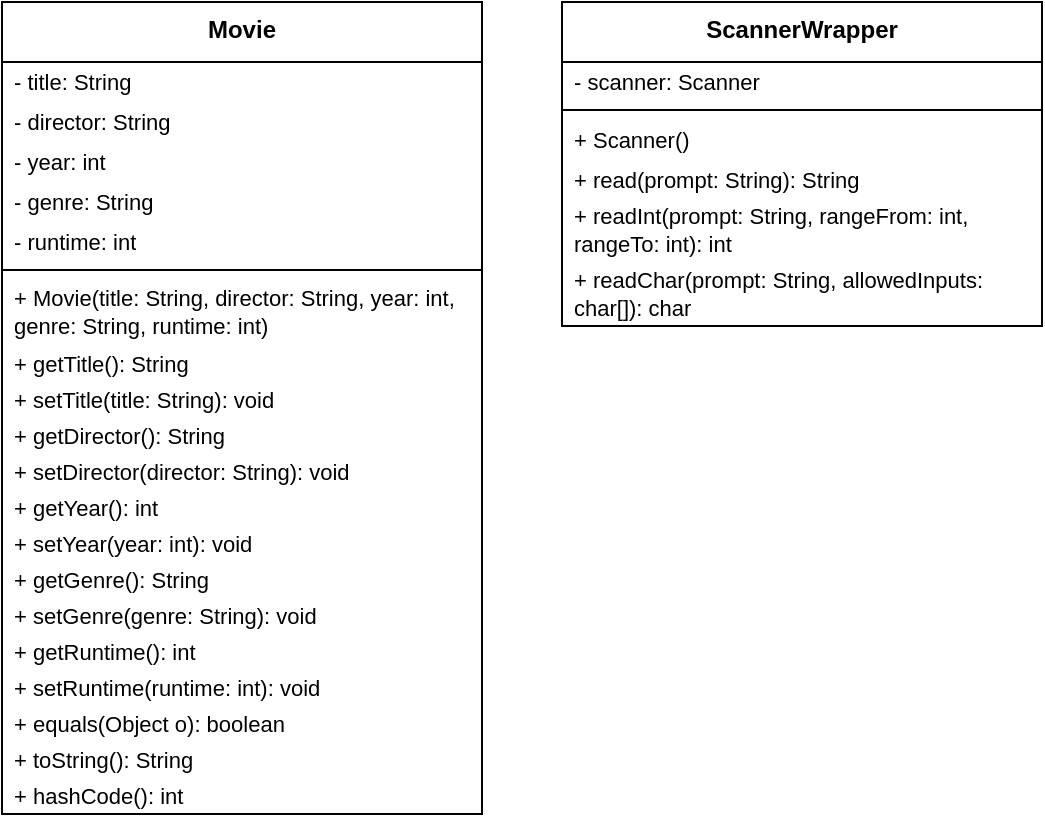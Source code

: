 <mxfile version="22.0.2" type="device">
  <diagram id="C5RBs43oDa-KdzZeNtuy" name="Page-1">
    <mxGraphModel dx="474" dy="782" grid="1" gridSize="10" guides="1" tooltips="1" connect="1" arrows="1" fold="1" page="1" pageScale="1" pageWidth="600" pageHeight="490" math="0" shadow="0">
      <root>
        <mxCell id="WIyWlLk6GJQsqaUBKTNV-0" />
        <mxCell id="WIyWlLk6GJQsqaUBKTNV-1" parent="WIyWlLk6GJQsqaUBKTNV-0" />
        <mxCell id="oAeWeOyywlavheIQp_EQ-43" value="Movie" style="swimlane;fontStyle=1;align=center;verticalAlign=top;childLayout=stackLayout;horizontal=1;startSize=30;horizontalStack=0;resizeParent=1;resizeParentMax=0;resizeLast=0;collapsible=0;marginBottom=0;whiteSpace=wrap;html=1;" parent="WIyWlLk6GJQsqaUBKTNV-1" vertex="1">
          <mxGeometry x="40" y="40" width="240" height="406" as="geometry" />
        </mxCell>
        <mxCell id="oAeWeOyywlavheIQp_EQ-44" value="- title: String" style="text;strokeColor=none;fillColor=none;align=left;verticalAlign=middle;spacingLeft=4;spacingRight=4;overflow=hidden;rotatable=0;points=[[0,0.5],[1,0.5]];portConstraint=eastwest;whiteSpace=wrap;html=1;fontSize=11;" parent="oAeWeOyywlavheIQp_EQ-43" vertex="1">
          <mxGeometry y="30" width="240" height="20" as="geometry" />
        </mxCell>
        <mxCell id="rgos0depHT-uJ3BXyTeP-0" value="- director: String" style="text;strokeColor=none;fillColor=none;align=left;verticalAlign=middle;spacingLeft=4;spacingRight=4;overflow=hidden;rotatable=0;points=[[0,0.5],[1,0.5]];portConstraint=eastwest;whiteSpace=wrap;html=1;fontSize=11;" parent="oAeWeOyywlavheIQp_EQ-43" vertex="1">
          <mxGeometry y="50" width="240" height="20" as="geometry" />
        </mxCell>
        <mxCell id="rgos0depHT-uJ3BXyTeP-2" value="- year: int" style="text;strokeColor=none;fillColor=none;align=left;verticalAlign=middle;spacingLeft=4;spacingRight=4;overflow=hidden;rotatable=0;points=[[0,0.5],[1,0.5]];portConstraint=eastwest;whiteSpace=wrap;html=1;fontSize=11;" parent="oAeWeOyywlavheIQp_EQ-43" vertex="1">
          <mxGeometry y="70" width="240" height="20" as="geometry" />
        </mxCell>
        <mxCell id="rgos0depHT-uJ3BXyTeP-3" value="- genre: String" style="text;strokeColor=none;fillColor=none;align=left;verticalAlign=middle;spacingLeft=4;spacingRight=4;overflow=hidden;rotatable=0;points=[[0,0.5],[1,0.5]];portConstraint=eastwest;whiteSpace=wrap;html=1;fontSize=11;" parent="oAeWeOyywlavheIQp_EQ-43" vertex="1">
          <mxGeometry y="90" width="240" height="20" as="geometry" />
        </mxCell>
        <mxCell id="rgos0depHT-uJ3BXyTeP-1" value="- runtime: int" style="text;strokeColor=none;fillColor=none;align=left;verticalAlign=middle;spacingLeft=4;spacingRight=4;overflow=hidden;rotatable=0;points=[[0,0.5],[1,0.5]];portConstraint=eastwest;whiteSpace=wrap;html=1;fontSize=11;" parent="oAeWeOyywlavheIQp_EQ-43" vertex="1">
          <mxGeometry y="110" width="240" height="20" as="geometry" />
        </mxCell>
        <mxCell id="oAeWeOyywlavheIQp_EQ-49" value="" style="line;strokeWidth=1;fillColor=none;align=left;verticalAlign=middle;spacingTop=-1;spacingLeft=3;spacingRight=3;rotatable=0;labelPosition=right;points=[];portConstraint=eastwest;strokeColor=inherit;" parent="oAeWeOyywlavheIQp_EQ-43" vertex="1">
          <mxGeometry y="130" width="240" height="8" as="geometry" />
        </mxCell>
        <mxCell id="oAeWeOyywlavheIQp_EQ-51" value="+&amp;nbsp;Movie(title: String, director: String, year: int, genre: String, runtime: int)" style="text;strokeColor=none;fillColor=none;align=left;verticalAlign=middle;spacingLeft=4;spacingRight=4;overflow=hidden;rotatable=0;points=[[0,0.5],[1,0.5]];portConstraint=eastwest;whiteSpace=wrap;html=1;fontSize=11;" parent="oAeWeOyywlavheIQp_EQ-43" vertex="1">
          <mxGeometry y="138" width="240" height="34" as="geometry" />
        </mxCell>
        <mxCell id="bbliB93K8uDW3tGXe22l-0" value="+&amp;nbsp;getTitle(&lt;span style=&quot;background-color: initial;&quot;&gt;): String&lt;/span&gt;" style="text;strokeColor=none;fillColor=none;align=left;verticalAlign=middle;spacingLeft=4;spacingRight=4;overflow=hidden;rotatable=0;points=[[0,0.5],[1,0.5]];portConstraint=eastwest;whiteSpace=wrap;html=1;fontSize=11;" vertex="1" parent="oAeWeOyywlavheIQp_EQ-43">
          <mxGeometry y="172" width="240" height="18" as="geometry" />
        </mxCell>
        <mxCell id="oAeWeOyywlavheIQp_EQ-54" value="+&amp;nbsp;setTitle(title: String&lt;span style=&quot;background-color: initial;&quot;&gt;): void&lt;/span&gt;" style="text;strokeColor=none;fillColor=none;align=left;verticalAlign=middle;spacingLeft=4;spacingRight=4;overflow=hidden;rotatable=0;points=[[0,0.5],[1,0.5]];portConstraint=eastwest;whiteSpace=wrap;html=1;fontSize=11;" parent="oAeWeOyywlavheIQp_EQ-43" vertex="1">
          <mxGeometry y="190" width="240" height="18" as="geometry" />
        </mxCell>
        <mxCell id="bbliB93K8uDW3tGXe22l-1" value="+&amp;nbsp;getDirector(&lt;span style=&quot;background-color: initial;&quot;&gt;): String&lt;/span&gt;" style="text;strokeColor=none;fillColor=none;align=left;verticalAlign=middle;spacingLeft=4;spacingRight=4;overflow=hidden;rotatable=0;points=[[0,0.5],[1,0.5]];portConstraint=eastwest;whiteSpace=wrap;html=1;fontSize=11;" vertex="1" parent="oAeWeOyywlavheIQp_EQ-43">
          <mxGeometry y="208" width="240" height="18" as="geometry" />
        </mxCell>
        <mxCell id="oAeWeOyywlavheIQp_EQ-55" value="+&amp;nbsp;setDirector(director: String): void" style="text;strokeColor=none;fillColor=none;align=left;verticalAlign=middle;spacingLeft=4;spacingRight=4;overflow=hidden;rotatable=0;points=[[0,0.5],[1,0.5]];portConstraint=eastwest;whiteSpace=wrap;html=1;fontSize=11;" parent="oAeWeOyywlavheIQp_EQ-43" vertex="1">
          <mxGeometry y="226" width="240" height="18" as="geometry" />
        </mxCell>
        <mxCell id="bbliB93K8uDW3tGXe22l-2" value="+ getYear(&lt;span style=&quot;background-color: initial;&quot;&gt;): int&lt;/span&gt;" style="text;strokeColor=none;fillColor=none;align=left;verticalAlign=middle;spacingLeft=4;spacingRight=4;overflow=hidden;rotatable=0;points=[[0,0.5],[1,0.5]];portConstraint=eastwest;whiteSpace=wrap;html=1;fontSize=11;" vertex="1" parent="oAeWeOyywlavheIQp_EQ-43">
          <mxGeometry y="244" width="240" height="18" as="geometry" />
        </mxCell>
        <mxCell id="oAeWeOyywlavheIQp_EQ-56" value="+&amp;nbsp;setYear(year: int): void" style="text;strokeColor=none;fillColor=none;align=left;verticalAlign=middle;spacingLeft=4;spacingRight=4;overflow=hidden;rotatable=0;points=[[0,0.5],[1,0.5]];portConstraint=eastwest;whiteSpace=wrap;html=1;fontSize=11;" parent="oAeWeOyywlavheIQp_EQ-43" vertex="1">
          <mxGeometry y="262" width="240" height="18" as="geometry" />
        </mxCell>
        <mxCell id="bbliB93K8uDW3tGXe22l-3" value="+&amp;nbsp;getGenre(&lt;span style=&quot;background-color: initial;&quot;&gt;): String&lt;/span&gt;" style="text;strokeColor=none;fillColor=none;align=left;verticalAlign=middle;spacingLeft=4;spacingRight=4;overflow=hidden;rotatable=0;points=[[0,0.5],[1,0.5]];portConstraint=eastwest;whiteSpace=wrap;html=1;fontSize=11;" vertex="1" parent="oAeWeOyywlavheIQp_EQ-43">
          <mxGeometry y="280" width="240" height="18" as="geometry" />
        </mxCell>
        <mxCell id="rgos0depHT-uJ3BXyTeP-5" value="+&amp;nbsp;setGenre(genre: String): void" style="text;strokeColor=none;fillColor=none;align=left;verticalAlign=middle;spacingLeft=4;spacingRight=4;overflow=hidden;rotatable=0;points=[[0,0.5],[1,0.5]];portConstraint=eastwest;whiteSpace=wrap;html=1;fontSize=11;" parent="oAeWeOyywlavheIQp_EQ-43" vertex="1">
          <mxGeometry y="298" width="240" height="18" as="geometry" />
        </mxCell>
        <mxCell id="bbliB93K8uDW3tGXe22l-4" value="+ getRuntime(&lt;span style=&quot;background-color: initial;&quot;&gt;): int&lt;/span&gt;" style="text;strokeColor=none;fillColor=none;align=left;verticalAlign=middle;spacingLeft=4;spacingRight=4;overflow=hidden;rotatable=0;points=[[0,0.5],[1,0.5]];portConstraint=eastwest;whiteSpace=wrap;html=1;fontSize=11;" vertex="1" parent="oAeWeOyywlavheIQp_EQ-43">
          <mxGeometry y="316" width="240" height="18" as="geometry" />
        </mxCell>
        <mxCell id="rgos0depHT-uJ3BXyTeP-4" value="+&amp;nbsp;setRuntime(runtime: int): void" style="text;strokeColor=none;fillColor=none;align=left;verticalAlign=middle;spacingLeft=4;spacingRight=4;overflow=hidden;rotatable=0;points=[[0,0.5],[1,0.5]];portConstraint=eastwest;whiteSpace=wrap;html=1;fontSize=11;" parent="oAeWeOyywlavheIQp_EQ-43" vertex="1">
          <mxGeometry y="334" width="240" height="18" as="geometry" />
        </mxCell>
        <mxCell id="bbliB93K8uDW3tGXe22l-5" value="+&amp;nbsp;equals(Object o&lt;span style=&quot;background-color: initial;&quot;&gt;): boolean&lt;/span&gt;" style="text;strokeColor=none;fillColor=none;align=left;verticalAlign=middle;spacingLeft=4;spacingRight=4;overflow=hidden;rotatable=0;points=[[0,0.5],[1,0.5]];portConstraint=eastwest;whiteSpace=wrap;html=1;fontSize=11;" vertex="1" parent="oAeWeOyywlavheIQp_EQ-43">
          <mxGeometry y="352" width="240" height="18" as="geometry" />
        </mxCell>
        <mxCell id="oAeWeOyywlavheIQp_EQ-57" value="+&amp;nbsp;toString(&lt;span style=&quot;background-color: initial;&quot;&gt;): String&lt;/span&gt;" style="text;strokeColor=none;fillColor=none;align=left;verticalAlign=middle;spacingLeft=4;spacingRight=4;overflow=hidden;rotatable=0;points=[[0,0.5],[1,0.5]];portConstraint=eastwest;whiteSpace=wrap;html=1;fontSize=11;" parent="oAeWeOyywlavheIQp_EQ-43" vertex="1">
          <mxGeometry y="370" width="240" height="18" as="geometry" />
        </mxCell>
        <mxCell id="bbliB93K8uDW3tGXe22l-6" value="+&amp;nbsp;hashCode(&lt;span style=&quot;background-color: initial;&quot;&gt;): int&lt;/span&gt;" style="text;strokeColor=none;fillColor=none;align=left;verticalAlign=middle;spacingLeft=4;spacingRight=4;overflow=hidden;rotatable=0;points=[[0,0.5],[1,0.5]];portConstraint=eastwest;whiteSpace=wrap;html=1;fontSize=11;" vertex="1" parent="oAeWeOyywlavheIQp_EQ-43">
          <mxGeometry y="388" width="240" height="18" as="geometry" />
        </mxCell>
        <mxCell id="rgos0depHT-uJ3BXyTeP-21" value="ScannerWrapper" style="swimlane;fontStyle=1;align=center;verticalAlign=top;childLayout=stackLayout;horizontal=1;startSize=30;horizontalStack=0;resizeParent=1;resizeParentMax=0;resizeLast=0;collapsible=0;marginBottom=0;whiteSpace=wrap;html=1;" parent="WIyWlLk6GJQsqaUBKTNV-1" vertex="1">
          <mxGeometry x="320" y="40" width="240" height="162" as="geometry" />
        </mxCell>
        <mxCell id="rgos0depHT-uJ3BXyTeP-22" value="- scanner: Scanner" style="text;strokeColor=none;fillColor=none;align=left;verticalAlign=middle;spacingLeft=4;spacingRight=4;overflow=hidden;rotatable=0;points=[[0,0.5],[1,0.5]];portConstraint=eastwest;whiteSpace=wrap;html=1;fontSize=11;" parent="rgos0depHT-uJ3BXyTeP-21" vertex="1">
          <mxGeometry y="30" width="240" height="20" as="geometry" />
        </mxCell>
        <mxCell id="rgos0depHT-uJ3BXyTeP-27" value="" style="line;strokeWidth=1;fillColor=none;align=left;verticalAlign=middle;spacingTop=-1;spacingLeft=3;spacingRight=3;rotatable=0;labelPosition=right;points=[];portConstraint=eastwest;strokeColor=inherit;" parent="rgos0depHT-uJ3BXyTeP-21" vertex="1">
          <mxGeometry y="50" width="240" height="8" as="geometry" />
        </mxCell>
        <mxCell id="rgos0depHT-uJ3BXyTeP-28" value="+&amp;nbsp;Scanner()" style="text;strokeColor=none;fillColor=none;align=left;verticalAlign=middle;spacingLeft=4;spacingRight=4;overflow=hidden;rotatable=0;points=[[0,0.5],[1,0.5]];portConstraint=eastwest;whiteSpace=wrap;html=1;fontSize=11;" parent="rgos0depHT-uJ3BXyTeP-21" vertex="1">
          <mxGeometry y="58" width="240" height="22" as="geometry" />
        </mxCell>
        <mxCell id="rgos0depHT-uJ3BXyTeP-29" value="+&amp;nbsp;read(prompt: String&lt;span style=&quot;background-color: initial;&quot;&gt;): String&lt;/span&gt;" style="text;strokeColor=none;fillColor=none;align=left;verticalAlign=middle;spacingLeft=4;spacingRight=4;overflow=hidden;rotatable=0;points=[[0,0.5],[1,0.5]];portConstraint=eastwest;whiteSpace=wrap;html=1;fontSize=11;" parent="rgos0depHT-uJ3BXyTeP-21" vertex="1">
          <mxGeometry y="80" width="240" height="18" as="geometry" />
        </mxCell>
        <mxCell id="rgos0depHT-uJ3BXyTeP-36" value="+&amp;nbsp;readInt(prompt: String, rangeFrom: int, rangeTo: int): int" style="text;strokeColor=none;fillColor=none;align=left;verticalAlign=middle;spacingLeft=4;spacingRight=4;overflow=hidden;rotatable=0;points=[[0,0.5],[1,0.5]];portConstraint=eastwest;whiteSpace=wrap;html=1;fontSize=11;" parent="rgos0depHT-uJ3BXyTeP-21" vertex="1">
          <mxGeometry y="98" width="240" height="32" as="geometry" />
        </mxCell>
        <mxCell id="rgos0depHT-uJ3BXyTeP-37" value="+&amp;nbsp;readChar(prompt: String, allowedInputs: char[]): char" style="text;strokeColor=none;fillColor=none;align=left;verticalAlign=middle;spacingLeft=4;spacingRight=4;overflow=hidden;rotatable=0;points=[[0,0.5],[1,0.5]];portConstraint=eastwest;whiteSpace=wrap;html=1;fontSize=11;" parent="rgos0depHT-uJ3BXyTeP-21" vertex="1">
          <mxGeometry y="130" width="240" height="32" as="geometry" />
        </mxCell>
      </root>
    </mxGraphModel>
  </diagram>
</mxfile>
